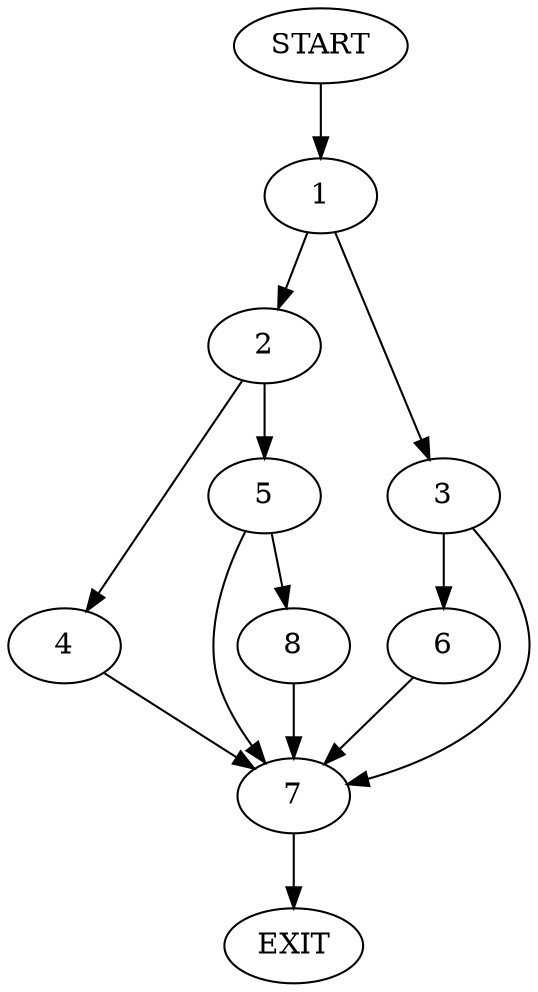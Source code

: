digraph {
0 [label="START"]
9 [label="EXIT"]
0 -> 1
1 -> 2
1 -> 3
2 -> 4
2 -> 5
3 -> 6
3 -> 7
7 -> 9
6 -> 7
5 -> 7
5 -> 8
4 -> 7
8 -> 7
}
